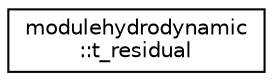 digraph "Graphical Class Hierarchy"
{
 // LATEX_PDF_SIZE
  edge [fontname="Helvetica",fontsize="10",labelfontname="Helvetica",labelfontsize="10"];
  node [fontname="Helvetica",fontsize="10",shape=record];
  rankdir="LR";
  Node0 [label="modulehydrodynamic\l::t_residual",height=0.2,width=0.4,color="black", fillcolor="white", style="filled",URL="$structmodulehydrodynamic_1_1t__residual.html",tooltip=" "];
}
